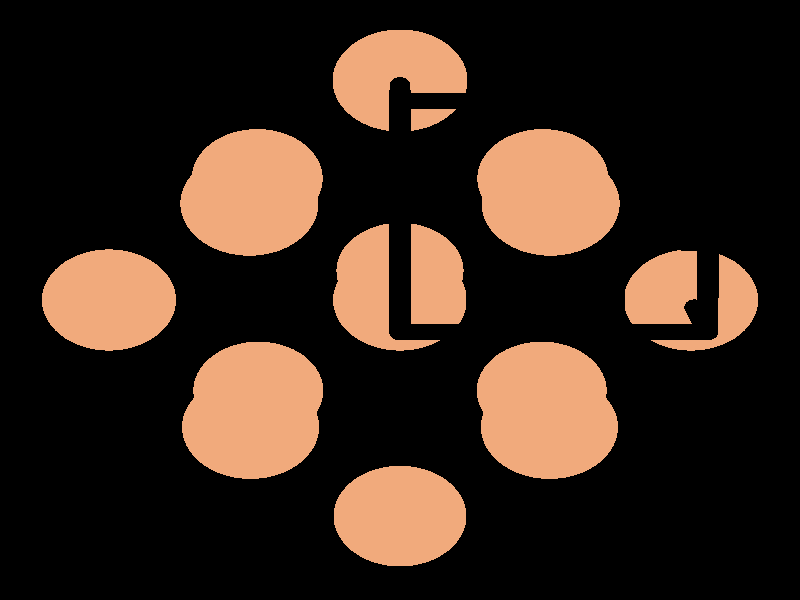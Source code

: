 #include "colors.inc"
#include "finish.inc"

global_settings {assumed_gamma 1 max_trace_level 6}
background {color White transmit 1.0}
camera {perspective
  right -7.41*x up 7.35*y
  direction 50.00*z
  location <0,0,50.00> look_at <0,0,0>}
light_source {<  2.00,   3.00,  40.00> color White
  area_light <0.70, 0, 0>, <0, 0.70, 0>, 3, 3
  adaptive 1 jitter}

#declare simple = finish {phong 0.7}
#declare pale = finish {ambient 0.5 diffuse 0.85 roughness 0.001 specular 0.200 }
#declare intermediate = finish {ambient 0.3 diffuse 0.6 specular 0.1 roughness 0.04}
#declare vmd = finish {ambient 0.0 diffuse 0.65 phong 0.1 phong_size 40.0 specular 0.5 }
#declare jmol = finish {ambient 0.2 diffuse 0.6 specular 1 roughness 0.001 metallic}
#declare ase2 = finish {ambient 0.05 brilliance 3 diffuse 0.6 metallic specular 0.7 roughness 0.04 reflection 0.15}
#declare ase3 = finish {ambient 0.15 brilliance 2 diffuse 0.6 metallic specular 1.0 roughness 0.001 reflection 0.0}
#declare glass = finish {ambient 0.05 diffuse 0.3 specular 1.0 roughness 0.001}
#declare glass2 = finish {ambient 0.01 diffuse 0.3 specular 1.0 reflection 0.25 roughness 0.001}
#declare Rcell = 0.100;
#declare Rbond = 0.100;

#macro atom(LOC, R, COL, TRANS, FIN)
  sphere{LOC, R texture{pigment{color COL transmit TRANS} finish{FIN}}}
#end
#macro constrain(LOC, R, COL, TRANS FIN)
union{torus{R, Rcell rotate 45*z texture{pigment{color COL transmit TRANS} finish{FIN}}}
      torus{R, Rcell rotate -45*z texture{pigment{color COL transmit TRANS} finish{FIN}}}
      translate LOC}
#end

cylinder {<  0.00,   0.00,  -3.24>, <  2.87,   0.00,  -3.24>, Rcell pigment {Black}}
cylinder {<  0.00,   2.84,  -2.84>, <  2.87,   2.84,  -2.84>, Rcell pigment {Black}}
cylinder {<  0.00,   2.44,   0.00>, <  2.87,   2.44,   0.00>, Rcell pigment {Black}}
cylinder {<  0.00,  -0.40,  -0.40>, <  2.87,  -0.40,  -0.40>, Rcell pigment {Black}}
cylinder {<  0.00,   0.00,  -3.24>, <  0.00,   2.84,  -2.84>, Rcell pigment {Black}}
cylinder {<  2.87,   0.00,  -3.24>, <  2.87,   2.84,  -2.84>, Rcell pigment {Black}}
cylinder {<  2.87,  -0.40,  -0.40>, <  2.87,   2.44,   0.00>, Rcell pigment {Black}}
cylinder {<  0.00,  -0.40,  -0.40>, <  0.00,   2.44,   0.00>, Rcell pigment {Black}}
cylinder {<  0.00,   0.00,  -3.24>, <  0.00,  -0.40,  -0.40>, Rcell pigment {Black}}
cylinder {<  2.87,   0.00,  -3.24>, <  2.87,  -0.40,  -0.40>, Rcell pigment {Black}}
cylinder {<  2.87,   2.84,  -2.84>, <  2.87,   2.44,   0.00>, Rcell pigment {Black}}
cylinder {<  0.00,   2.84,  -2.84>, <  0.00,   2.44,   0.00>, Rcell pigment {Black}}
atom(<  0.00,   0.00,  -3.24>, 0.66, rgb <0.88, 0.40, 0.20>, 0.0, ase3) // #0 
atom(<  1.44,   1.22,  -1.62>, 0.66, rgb <0.88, 0.40, 0.20>, 0.0, ase3) // #1 
atom(< -1.44,  -1.22,  -4.86>, 0.66, rgb <0.88, 0.40, 0.20>, 0.0, ase3) // #2 
atom(< -1.44,  -1.62,  -2.02>, 0.66, rgb <0.88, 0.40, 0.20>, 0.0, ase3) // #3 
atom(< -1.44,   1.62,  -4.46>, 0.66, rgb <0.88, 0.40, 0.20>, 0.0, ase3) // #4 
atom(< -2.87,   0.00,  -3.24>, 0.66, rgb <0.88, 0.40, 0.20>, 0.0, ase3) // #5 
atom(< -1.44,   1.22,  -1.62>, 0.66, rgb <0.88, 0.40, 0.20>, 0.0, ase3) // #6 
atom(<  1.44,  -1.22,  -4.86>, 0.66, rgb <0.88, 0.40, 0.20>, 0.0, ase3) // #7 
atom(<  0.00,  -2.84,  -3.64>, 0.66, rgb <0.88, 0.40, 0.20>, 0.0, ase3) // #8 
atom(<  1.44,  -1.62,  -2.02>, 0.66, rgb <0.88, 0.40, 0.20>, 0.0, ase3) // #9 
atom(<  0.00,   0.40,  -6.08>, 0.66, rgb <0.88, 0.40, 0.20>, 0.0, ase3) // #10 
atom(<  1.44,   1.62,  -4.46>, 0.66, rgb <0.88, 0.40, 0.20>, 0.0, ase3) // #11 
atom(<  0.00,   2.84,  -2.84>, 0.66, rgb <0.88, 0.40, 0.20>, 0.0, ase3) // #12 
atom(<  2.87,   0.00,  -3.24>, 0.66, rgb <0.88, 0.40, 0.20>, 0.0, ase3) // #13 
